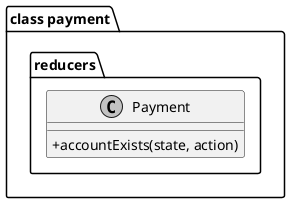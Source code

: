 @startuml

 skinparam monochrome true
 skinparam classAttributeIconSize 0
 top to bottom direction
package "class payment.reducers"{
  
class "Payment" {
  + accountExists(state, action)
}
  
}


@enduml